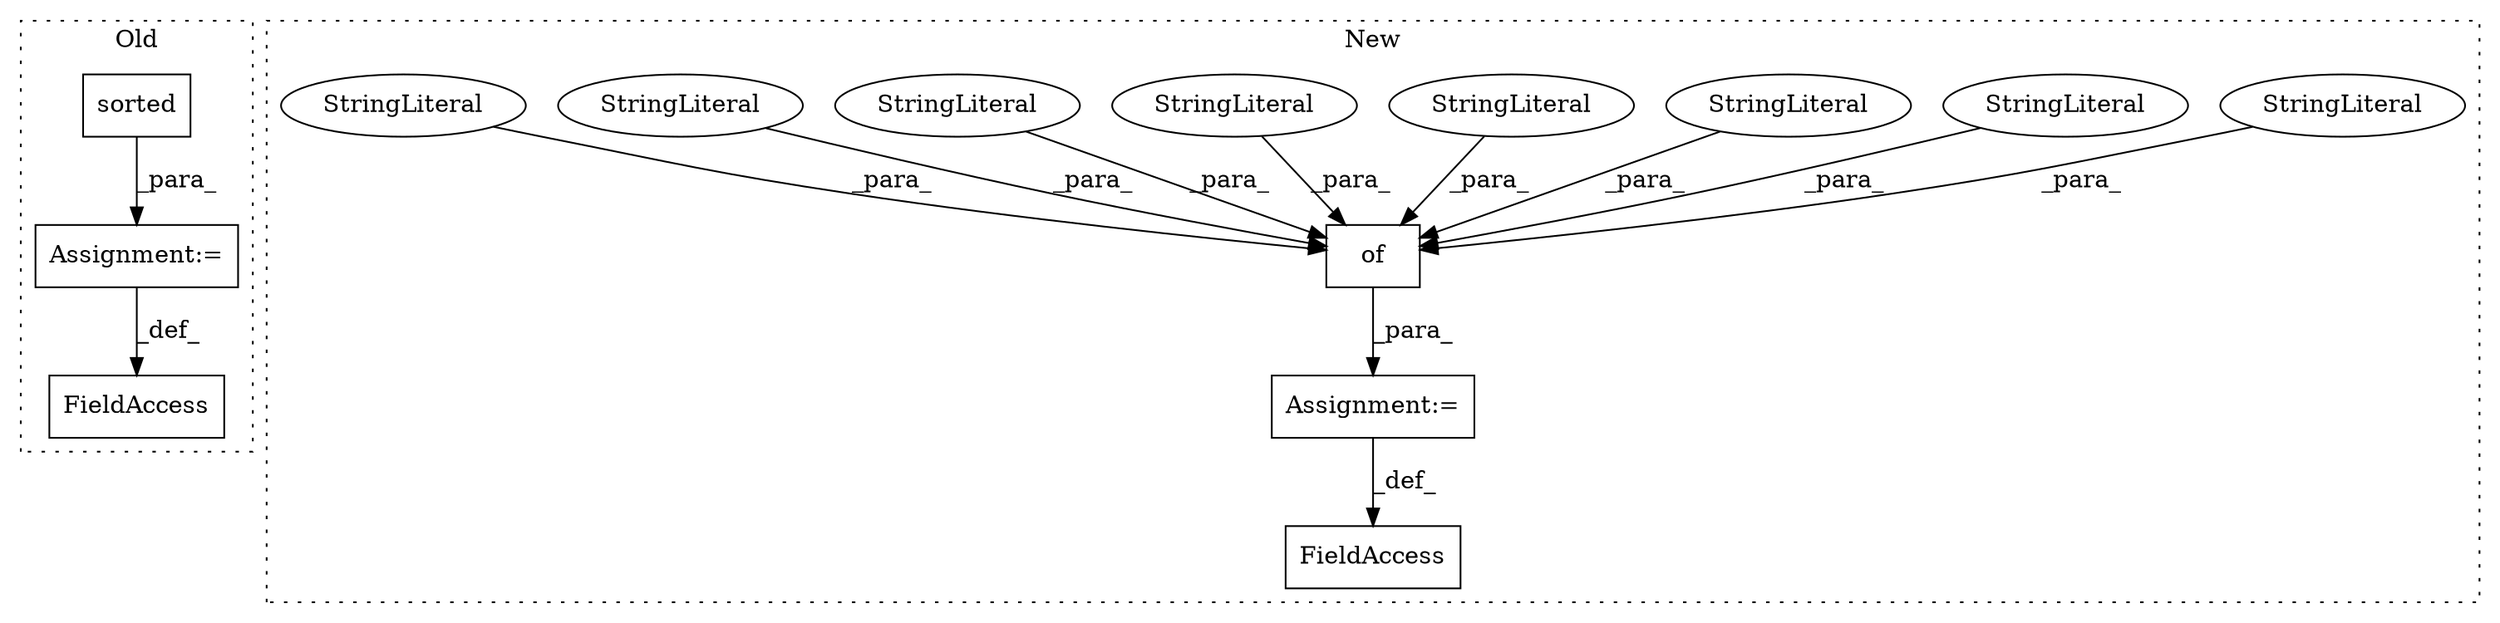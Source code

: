 digraph G {
subgraph cluster0 {
1 [label="sorted" a="32" s="1718,1737" l="7,1" shape="box"];
3 [label="Assignment:=" a="7" s="1818" l="1" shape="box"];
12 [label="FieldAccess" a="22" s="1809" l="9" shape="box"];
label = "Old";
style="dotted";
}
subgraph cluster1 {
2 [label="of" a="32" s="1458,1569" l="3,1" shape="box"];
4 [label="Assignment:=" a="7" s="1453" l="1" shape="box"];
5 [label="StringLiteral" a="45" s="1564" l="5" shape="ellipse"];
6 [label="StringLiteral" a="45" s="1537" l="5" shape="ellipse"];
7 [label="StringLiteral" a="45" s="1510" l="5" shape="ellipse"];
8 [label="StringLiteral" a="45" s="1516" l="20" shape="ellipse"];
9 [label="StringLiteral" a="45" s="1543" l="20" shape="ellipse"];
10 [label="StringLiteral" a="45" s="1491" l="18" shape="ellipse"];
11 [label="StringLiteral" a="45" s="1485" l="5" shape="ellipse"];
13 [label="StringLiteral" a="45" s="1461" l="23" shape="ellipse"];
14 [label="FieldAccess" a="22" s="1446" l="7" shape="box"];
label = "New";
style="dotted";
}
1 -> 3 [label="_para_"];
2 -> 4 [label="_para_"];
3 -> 12 [label="_def_"];
4 -> 14 [label="_def_"];
5 -> 2 [label="_para_"];
6 -> 2 [label="_para_"];
7 -> 2 [label="_para_"];
8 -> 2 [label="_para_"];
9 -> 2 [label="_para_"];
10 -> 2 [label="_para_"];
11 -> 2 [label="_para_"];
13 -> 2 [label="_para_"];
}